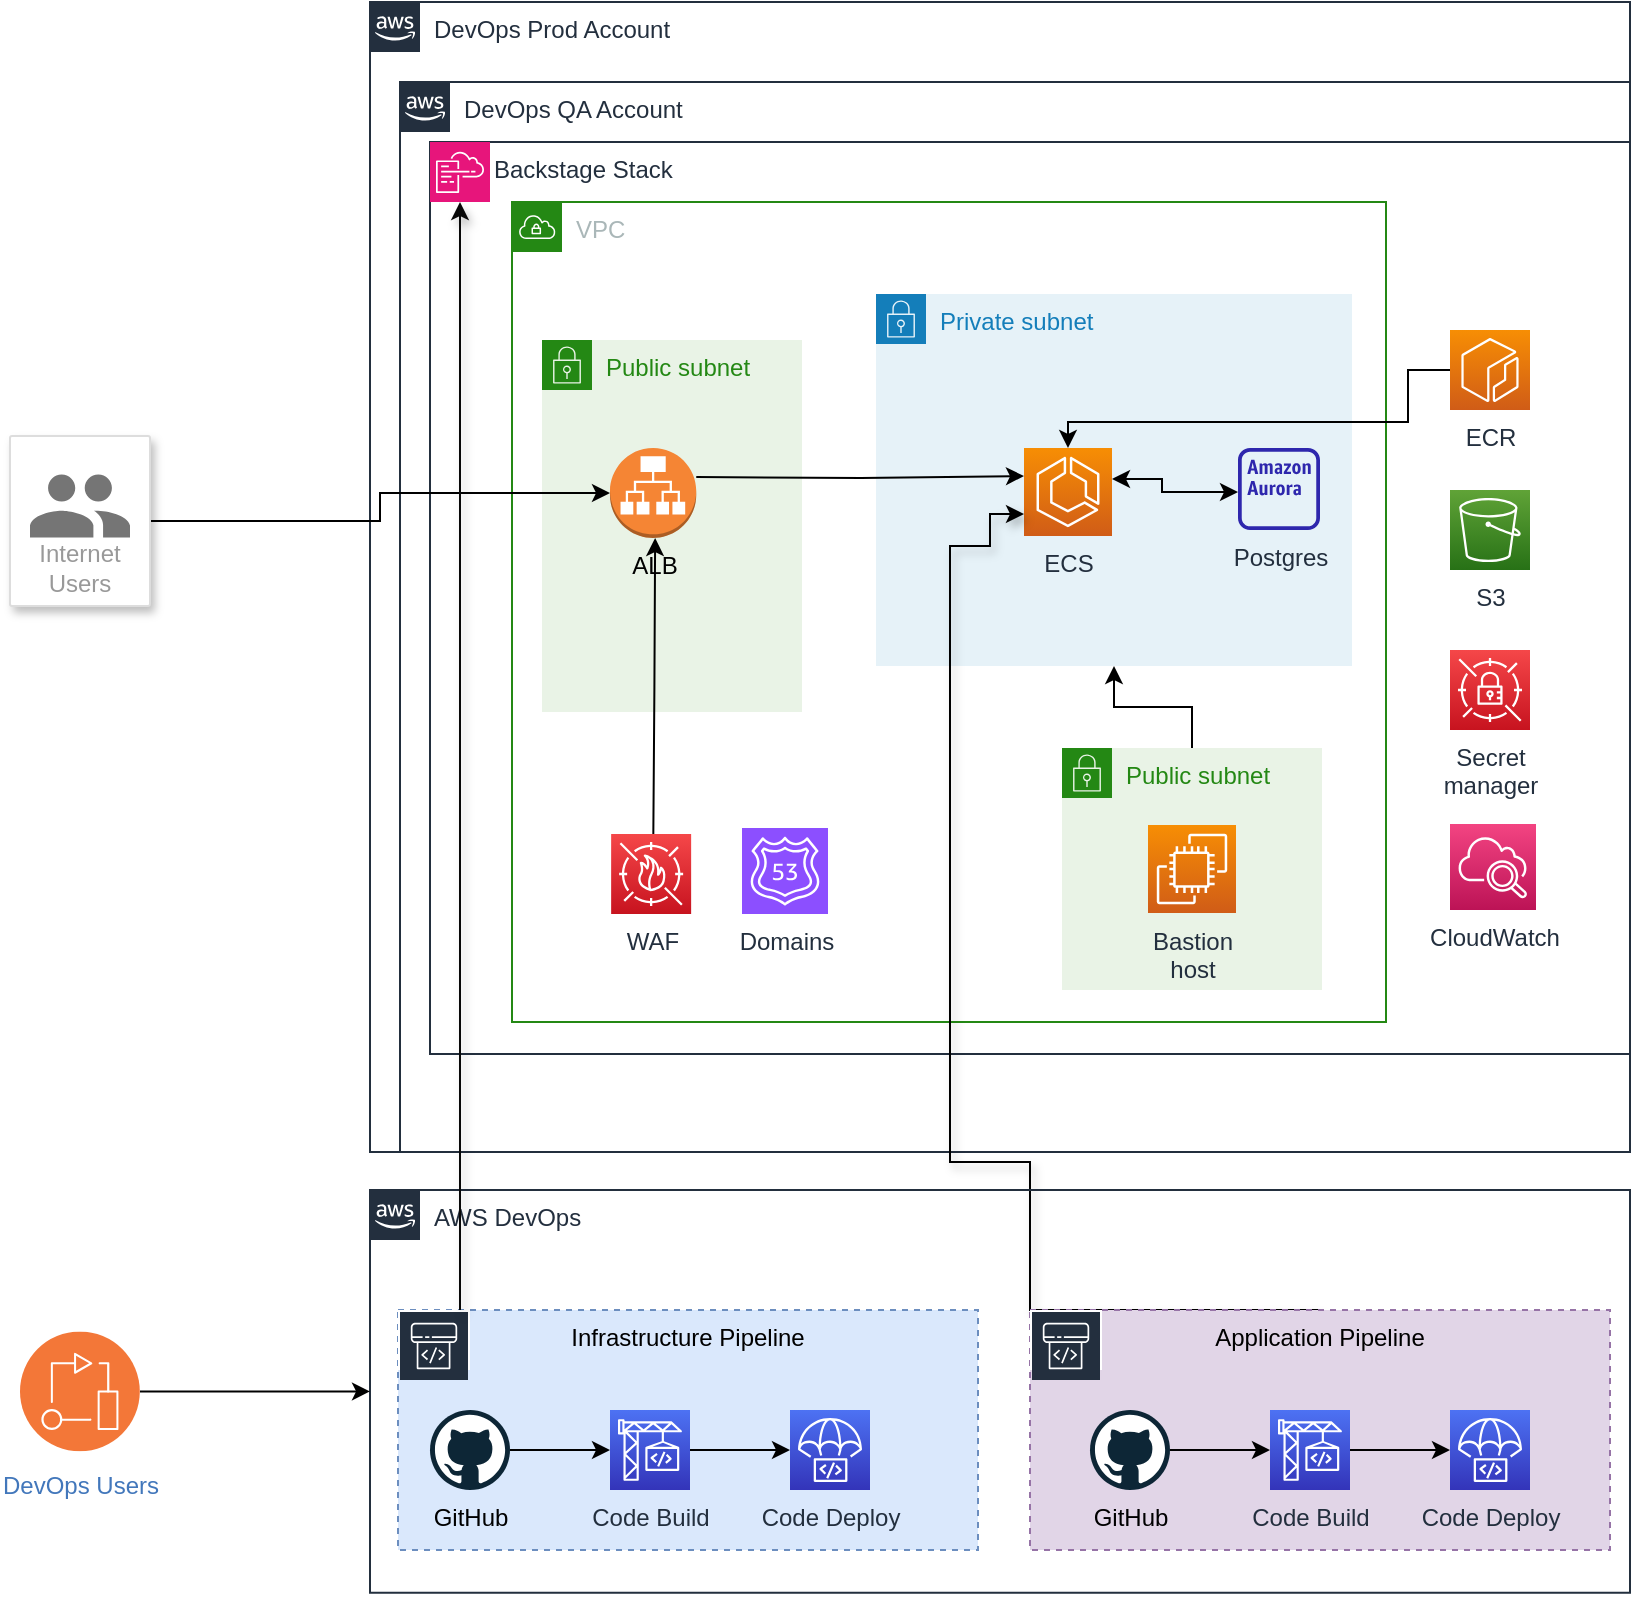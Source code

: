 <mxfile version="22.1.2" type="device">
  <diagram id="LKoKGMHOPzpljXQyV007" name="Page-1">
    <mxGraphModel dx="1230" dy="862" grid="1" gridSize="10" guides="1" tooltips="1" connect="1" arrows="1" fold="1" page="1" pageScale="1" pageWidth="1169" pageHeight="827" math="0" shadow="0">
      <root>
        <mxCell id="0" />
        <mxCell id="1" parent="0" />
        <mxCell id="KK83weV3QhbgrxJbylBw-4" value="DevOps Prod Account" style="points=[[0,0],[0.25,0],[0.5,0],[0.75,0],[1,0],[1,0.25],[1,0.5],[1,0.75],[1,1],[0.75,1],[0.5,1],[0.25,1],[0,1],[0,0.75],[0,0.5],[0,0.25]];outlineConnect=0;gradientColor=none;html=1;whiteSpace=wrap;fontSize=12;fontStyle=0;container=1;pointerEvents=0;collapsible=0;recursiveResize=0;shape=mxgraph.aws4.group;grIcon=mxgraph.aws4.group_aws_cloud_alt;strokeColor=#232F3E;fillColor=none;verticalAlign=top;align=left;spacingLeft=30;fontColor=#232F3E;dashed=0;" parent="1" vertex="1">
          <mxGeometry x="270" y="90" width="630" height="575" as="geometry" />
        </mxCell>
        <mxCell id="KK83weV3QhbgrxJbylBw-6" value="DevOps QA Account" style="points=[[0,0],[0.25,0],[0.5,0],[0.75,0],[1,0],[1,0.25],[1,0.5],[1,0.75],[1,1],[0.75,1],[0.5,1],[0.25,1],[0,1],[0,0.75],[0,0.5],[0,0.25]];outlineConnect=0;gradientColor=none;html=1;whiteSpace=wrap;fontSize=12;fontStyle=0;container=1;pointerEvents=0;collapsible=0;recursiveResize=0;shape=mxgraph.aws4.group;grIcon=mxgraph.aws4.group_aws_cloud_alt;strokeColor=#232F3E;fillColor=none;verticalAlign=top;align=left;spacingLeft=30;fontColor=#232F3E;dashed=0;" parent="KK83weV3QhbgrxJbylBw-4" vertex="1">
          <mxGeometry x="15" y="40" width="615" height="535" as="geometry" />
        </mxCell>
        <mxCell id="KK83weV3QhbgrxJbylBw-8" value="Backstage Stack" style="points=[[0,0],[0.25,0],[0.5,0],[0.75,0],[1,0],[1,0.25],[1,0.5],[1,0.75],[1,1],[0.75,1],[0.5,1],[0.25,1],[0,1],[0,0.75],[0,0.5],[0,0.25]];outlineConnect=0;gradientColor=none;html=1;whiteSpace=wrap;fontSize=12;fontStyle=0;container=0;pointerEvents=0;collapsible=0;recursiveResize=0;shape=mxgraph.aws4.group;grIcon=mxgraph.aws4.group_aws_cloud_alt;strokeColor=#232F3E;fillColor=none;verticalAlign=top;align=left;spacingLeft=30;fontColor=#232F3E;dashed=0;" parent="KK83weV3QhbgrxJbylBw-6" vertex="1">
          <mxGeometry x="15" y="30" width="600" height="456" as="geometry" />
        </mxCell>
        <mxCell id="KK83weV3QhbgrxJbylBw-16" value="VPC" style="points=[[0,0],[0.25,0],[0.5,0],[0.75,0],[1,0],[1,0.25],[1,0.5],[1,0.75],[1,1],[0.75,1],[0.5,1],[0.25,1],[0,1],[0,0.75],[0,0.5],[0,0.25]];outlineConnect=0;gradientColor=none;html=1;whiteSpace=wrap;fontSize=12;fontStyle=0;container=1;pointerEvents=0;collapsible=0;recursiveResize=0;shape=mxgraph.aws4.group;grIcon=mxgraph.aws4.group_vpc;strokeColor=#248814;fillColor=none;verticalAlign=top;align=left;spacingLeft=30;fontColor=#AAB7B8;dashed=0;" parent="KK83weV3QhbgrxJbylBw-6" vertex="1">
          <mxGeometry x="56" y="60" width="437" height="410" as="geometry" />
        </mxCell>
        <mxCell id="KK83weV3QhbgrxJbylBw-17" value="Public subnet" style="points=[[0,0],[0.25,0],[0.5,0],[0.75,0],[1,0],[1,0.25],[1,0.5],[1,0.75],[1,1],[0.75,1],[0.5,1],[0.25,1],[0,1],[0,0.75],[0,0.5],[0,0.25]];outlineConnect=0;gradientColor=none;html=1;whiteSpace=wrap;fontSize=12;fontStyle=0;container=1;pointerEvents=0;collapsible=0;recursiveResize=0;shape=mxgraph.aws4.group;grIcon=mxgraph.aws4.group_security_group;grStroke=0;strokeColor=#248814;fillColor=#E9F3E6;verticalAlign=top;align=left;spacingLeft=30;fontColor=#248814;dashed=0;" parent="KK83weV3QhbgrxJbylBw-16" vertex="1">
          <mxGeometry x="15" y="69" width="130" height="186" as="geometry" />
        </mxCell>
        <mxCell id="KK83weV3QhbgrxJbylBw-18" value="ALB" style="outlineConnect=0;dashed=0;verticalLabelPosition=bottom;verticalAlign=top;align=center;html=1;shape=mxgraph.aws3.application_load_balancer;fillColor=#F58534;gradientColor=none;" parent="KK83weV3QhbgrxJbylBw-17" vertex="1">
          <mxGeometry x="34.0" y="54" width="43.13" height="45" as="geometry" />
        </mxCell>
        <mxCell id="am-Cc4iMkw28HeXZBaJ4-2" style="edgeStyle=orthogonalEdgeStyle;rounded=0;orthogonalLoop=1;jettySize=auto;html=1;entryX=0.5;entryY=1;entryDx=0;entryDy=0;entryPerimeter=0;" parent="KK83weV3QhbgrxJbylBw-16" edge="1">
          <mxGeometry relative="1" as="geometry">
            <mxPoint x="71.565" y="168" as="targetPoint" />
            <mxPoint x="70.667" y="316" as="sourcePoint" />
          </mxGeometry>
        </mxCell>
        <mxCell id="am-Cc4iMkw28HeXZBaJ4-1" value="WAF" style="sketch=0;points=[[0,0,0],[0.25,0,0],[0.5,0,0],[0.75,0,0],[1,0,0],[0,1,0],[0.25,1,0],[0.5,1,0],[0.75,1,0],[1,1,0],[0,0.25,0],[0,0.5,0],[0,0.75,0],[1,0.25,0],[1,0.5,0],[1,0.75,0]];outlineConnect=0;fontColor=#232F3E;gradientColor=#F54749;gradientDirection=north;fillColor=#C7131F;strokeColor=#ffffff;dashed=0;verticalLabelPosition=bottom;verticalAlign=top;align=center;html=1;fontSize=12;fontStyle=0;aspect=fixed;shape=mxgraph.aws4.resourceIcon;resIcon=mxgraph.aws4.waf;" parent="KK83weV3QhbgrxJbylBw-16" vertex="1">
          <mxGeometry x="49.57" y="316" width="40" height="40" as="geometry" />
        </mxCell>
        <mxCell id="XNq8hwLV-amDG53qHbzE-5" value="Domains" style="sketch=0;points=[[0,0,0],[0.25,0,0],[0.5,0,0],[0.75,0,0],[1,0,0],[0,1,0],[0.25,1,0],[0.5,1,0],[0.75,1,0],[1,1,0],[0,0.25,0],[0,0.5,0],[0,0.75,0],[1,0.25,0],[1,0.5,0],[1,0.75,0]];outlineConnect=0;fontColor=#232F3E;fillColor=#8C4FFF;strokeColor=#ffffff;dashed=0;verticalLabelPosition=bottom;verticalAlign=top;align=center;html=1;fontSize=12;fontStyle=0;aspect=fixed;shape=mxgraph.aws4.resourceIcon;resIcon=mxgraph.aws4.route_53;" parent="KK83weV3QhbgrxJbylBw-16" vertex="1">
          <mxGeometry x="115" y="313" width="43" height="43" as="geometry" />
        </mxCell>
        <mxCell id="am-Cc4iMkw28HeXZBaJ4-44" style="edgeStyle=orthogonalEdgeStyle;rounded=0;orthogonalLoop=1;jettySize=auto;html=1;" parent="KK83weV3QhbgrxJbylBw-16" source="am-Cc4iMkw28HeXZBaJ4-40" target="am-Cc4iMkw28HeXZBaJ4-3" edge="1">
          <mxGeometry relative="1" as="geometry" />
        </mxCell>
        <mxCell id="am-Cc4iMkw28HeXZBaJ4-40" value="Public subnet" style="points=[[0,0],[0.25,0],[0.5,0],[0.75,0],[1,0],[1,0.25],[1,0.5],[1,0.75],[1,1],[0.75,1],[0.5,1],[0.25,1],[0,1],[0,0.75],[0,0.5],[0,0.25]];outlineConnect=0;gradientColor=none;html=1;whiteSpace=wrap;fontSize=12;fontStyle=0;container=1;pointerEvents=0;collapsible=0;recursiveResize=0;shape=mxgraph.aws4.group;grIcon=mxgraph.aws4.group_security_group;grStroke=0;strokeColor=#248814;fillColor=#E9F3E6;verticalAlign=top;align=left;spacingLeft=30;fontColor=#248814;dashed=0;" parent="KK83weV3QhbgrxJbylBw-16" vertex="1">
          <mxGeometry x="275" y="273" width="130" height="121" as="geometry" />
        </mxCell>
        <mxCell id="am-Cc4iMkw28HeXZBaJ4-36" value="Bastion&lt;br&gt;host" style="sketch=0;points=[[0,0,0],[0.25,0,0],[0.5,0,0],[0.75,0,0],[1,0,0],[0,1,0],[0.25,1,0],[0.5,1,0],[0.75,1,0],[1,1,0],[0,0.25,0],[0,0.5,0],[0,0.75,0],[1,0.25,0],[1,0.5,0],[1,0.75,0]];outlineConnect=0;fontColor=#232F3E;gradientColor=#F78E04;gradientDirection=north;fillColor=#D05C17;strokeColor=#ffffff;dashed=0;verticalLabelPosition=bottom;verticalAlign=top;align=center;html=1;fontSize=12;fontStyle=0;aspect=fixed;shape=mxgraph.aws4.resourceIcon;resIcon=mxgraph.aws4.ec2;" parent="am-Cc4iMkw28HeXZBaJ4-40" vertex="1">
          <mxGeometry x="43" y="38.5" width="44" height="44" as="geometry" />
        </mxCell>
        <mxCell id="am-Cc4iMkw28HeXZBaJ4-3" value="Private subnet" style="points=[[0,0],[0.25,0],[0.5,0],[0.75,0],[1,0],[1,0.25],[1,0.5],[1,0.75],[1,1],[0.75,1],[0.5,1],[0.25,1],[0,1],[0,0.75],[0,0.5],[0,0.25]];outlineConnect=0;gradientColor=none;html=1;whiteSpace=wrap;fontSize=12;fontStyle=0;container=1;pointerEvents=0;collapsible=0;recursiveResize=0;shape=mxgraph.aws4.group;grIcon=mxgraph.aws4.group_security_group;grStroke=0;strokeColor=#147EBA;fillColor=#E6F2F8;verticalAlign=top;align=left;spacingLeft=30;fontColor=#147EBA;dashed=0;" parent="KK83weV3QhbgrxJbylBw-16" vertex="1">
          <mxGeometry x="182" y="46" width="238" height="186" as="geometry" />
        </mxCell>
        <mxCell id="KK83weV3QhbgrxJbylBw-14" value="ECS" style="sketch=0;points=[[0,0,0],[0.25,0,0],[0.5,0,0],[0.75,0,0],[1,0,0],[0,1,0],[0.25,1,0],[0.5,1,0],[0.75,1,0],[1,1,0],[0,0.25,0],[0,0.5,0],[0,0.75,0],[1,0.25,0],[1,0.5,0],[1,0.75,0]];outlineConnect=0;fontColor=#232F3E;gradientColor=#F78E04;gradientDirection=north;fillColor=#D05C17;strokeColor=#ffffff;dashed=0;verticalLabelPosition=bottom;verticalAlign=top;align=center;html=1;fontSize=12;fontStyle=0;aspect=fixed;shape=mxgraph.aws4.resourceIcon;resIcon=mxgraph.aws4.ecs;" parent="am-Cc4iMkw28HeXZBaJ4-3" vertex="1">
          <mxGeometry x="74" y="77" width="44" height="44" as="geometry" />
        </mxCell>
        <mxCell id="KK83weV3QhbgrxJbylBw-15" value="Postgres" style="sketch=0;outlineConnect=0;fontColor=#232F3E;gradientColor=none;fillColor=#2E27AD;strokeColor=none;dashed=0;verticalLabelPosition=bottom;verticalAlign=top;align=center;html=1;fontSize=12;fontStyle=0;aspect=fixed;pointerEvents=1;shape=mxgraph.aws4.aurora_instance_alt;" parent="am-Cc4iMkw28HeXZBaJ4-3" vertex="1">
          <mxGeometry x="181" y="77" width="41" height="41" as="geometry" />
        </mxCell>
        <mxCell id="KK83weV3QhbgrxJbylBw-25" style="edgeStyle=orthogonalEdgeStyle;rounded=0;orthogonalLoop=1;jettySize=auto;html=1;startArrow=classic;startFill=1;" parent="am-Cc4iMkw28HeXZBaJ4-3" edge="1">
          <mxGeometry relative="1" as="geometry">
            <Array as="points">
              <mxPoint x="143" y="93" />
              <mxPoint x="143" y="99" />
            </Array>
            <mxPoint x="118" y="92.489" as="sourcePoint" />
            <mxPoint x="181.001" y="99" as="targetPoint" />
          </mxGeometry>
        </mxCell>
        <mxCell id="KK83weV3QhbgrxJbylBw-23" style="edgeStyle=orthogonalEdgeStyle;rounded=0;orthogonalLoop=1;jettySize=auto;html=1;" parent="KK83weV3QhbgrxJbylBw-16" edge="1">
          <mxGeometry relative="1" as="geometry">
            <mxPoint x="92.13" y="137.507" as="sourcePoint" />
            <mxPoint x="256" y="137.014" as="targetPoint" />
            <Array as="points" />
          </mxGeometry>
        </mxCell>
        <mxCell id="KK83weV3QhbgrxJbylBw-31" style="edgeStyle=orthogonalEdgeStyle;rounded=0;orthogonalLoop=1;jettySize=auto;html=1;exitX=0;exitY=0.5;exitDx=0;exitDy=0;exitPerimeter=0;startArrow=none;startFill=0;entryX=0.5;entryY=0;entryDx=0;entryDy=0;entryPerimeter=0;" parent="KK83weV3QhbgrxJbylBw-6" edge="1" target="KK83weV3QhbgrxJbylBw-14">
          <mxGeometry relative="1" as="geometry">
            <mxPoint x="326" y="200" as="targetPoint" />
            <Array as="points">
              <mxPoint x="504" y="144" />
              <mxPoint x="504" y="170" />
              <mxPoint x="334" y="170" />
            </Array>
            <mxPoint x="534" y="144" as="sourcePoint" />
          </mxGeometry>
        </mxCell>
        <mxCell id="KK83weV3QhbgrxJbylBw-27" value="ECR" style="sketch=0;points=[[0,0,0],[0.25,0,0],[0.5,0,0],[0.75,0,0],[1,0,0],[0,1,0],[0.25,1,0],[0.5,1,0],[0.75,1,0],[1,1,0],[0,0.25,0],[0,0.5,0],[0,0.75,0],[1,0.25,0],[1,0.5,0],[1,0.75,0]];outlineConnect=0;fontColor=#232F3E;gradientColor=#F78E04;gradientDirection=north;fillColor=#D05C17;strokeColor=#ffffff;dashed=0;verticalLabelPosition=bottom;verticalAlign=top;align=center;html=1;fontSize=12;fontStyle=0;aspect=fixed;shape=mxgraph.aws4.resourceIcon;resIcon=mxgraph.aws4.ecr;" parent="KK83weV3QhbgrxJbylBw-6" vertex="1">
          <mxGeometry x="525" y="124" width="40" height="40" as="geometry" />
        </mxCell>
        <mxCell id="KK83weV3QhbgrxJbylBw-28" value="S3" style="sketch=0;points=[[0,0,0],[0.25,0,0],[0.5,0,0],[0.75,0,0],[1,0,0],[0,1,0],[0.25,1,0],[0.5,1,0],[0.75,1,0],[1,1,0],[0,0.25,0],[0,0.5,0],[0,0.75,0],[1,0.25,0],[1,0.5,0],[1,0.75,0]];outlineConnect=0;fontColor=#232F3E;gradientColor=#60A337;gradientDirection=north;fillColor=#277116;strokeColor=#ffffff;dashed=0;verticalLabelPosition=bottom;verticalAlign=top;align=center;html=1;fontSize=12;fontStyle=0;aspect=fixed;shape=mxgraph.aws4.resourceIcon;resIcon=mxgraph.aws4.s3;" parent="KK83weV3QhbgrxJbylBw-6" vertex="1">
          <mxGeometry x="525" y="204" width="40" height="40" as="geometry" />
        </mxCell>
        <mxCell id="KK83weV3QhbgrxJbylBw-29" value="Secret &lt;br&gt;manager" style="sketch=0;points=[[0,0,0],[0.25,0,0],[0.5,0,0],[0.75,0,0],[1,0,0],[0,1,0],[0.25,1,0],[0.5,1,0],[0.75,1,0],[1,1,0],[0,0.25,0],[0,0.5,0],[0,0.75,0],[1,0.25,0],[1,0.5,0],[1,0.75,0]];outlineConnect=0;fontColor=#232F3E;gradientColor=#F54749;gradientDirection=north;fillColor=#C7131F;strokeColor=#ffffff;dashed=0;verticalLabelPosition=bottom;verticalAlign=top;align=center;html=1;fontSize=12;fontStyle=0;aspect=fixed;shape=mxgraph.aws4.resourceIcon;resIcon=mxgraph.aws4.secrets_manager;" parent="KK83weV3QhbgrxJbylBw-6" vertex="1">
          <mxGeometry x="525" y="284" width="40" height="40" as="geometry" />
        </mxCell>
        <mxCell id="KK83weV3QhbgrxJbylBw-30" value="CloudWatch" style="sketch=0;points=[[0,0,0],[0.25,0,0],[0.5,0,0],[0.75,0,0],[1,0,0],[0,1,0],[0.25,1,0],[0.5,1,0],[0.75,1,0],[1,1,0],[0,0.25,0],[0,0.5,0],[0,0.75,0],[1,0.25,0],[1,0.5,0],[1,0.75,0]];points=[[0,0,0],[0.25,0,0],[0.5,0,0],[0.75,0,0],[1,0,0],[0,1,0],[0.25,1,0],[0.5,1,0],[0.75,1,0],[1,1,0],[0,0.25,0],[0,0.5,0],[0,0.75,0],[1,0.25,0],[1,0.5,0],[1,0.75,0]];outlineConnect=0;fontColor=#232F3E;gradientColor=#F34482;gradientDirection=north;fillColor=#BC1356;strokeColor=#ffffff;dashed=0;verticalLabelPosition=bottom;verticalAlign=top;align=center;html=1;fontSize=12;fontStyle=0;aspect=fixed;shape=mxgraph.aws4.resourceIcon;resIcon=mxgraph.aws4.cloudwatch_2;" parent="KK83weV3QhbgrxJbylBw-6" vertex="1">
          <mxGeometry x="525" y="371" width="43" height="43" as="geometry" />
        </mxCell>
        <mxCell id="XNq8hwLV-amDG53qHbzE-13" value="" style="sketch=0;points=[[0,0,0],[0.25,0,0],[0.5,0,0],[0.75,0,0],[1,0,0],[0,1,0],[0.25,1,0],[0.5,1,0],[0.75,1,0],[1,1,0],[0,0.25,0],[0,0.5,0],[0,0.75,0],[1,0.25,0],[1,0.5,0],[1,0.75,0]];points=[[0,0,0],[0.25,0,0],[0.5,0,0],[0.75,0,0],[1,0,0],[0,1,0],[0.25,1,0],[0.5,1,0],[0.75,1,0],[1,1,0],[0,0.25,0],[0,0.5,0],[0,0.75,0],[1,0.25,0],[1,0.5,0],[1,0.75,0]];outlineConnect=0;fontColor=#232F3E;fillColor=#E7157B;strokeColor=#ffffff;dashed=0;verticalLabelPosition=bottom;verticalAlign=top;align=center;html=1;fontSize=12;fontStyle=0;aspect=fixed;shape=mxgraph.aws4.resourceIcon;resIcon=mxgraph.aws4.cloudformation;" parent="KK83weV3QhbgrxJbylBw-6" vertex="1">
          <mxGeometry x="15" y="30" width="30" height="30" as="geometry" />
        </mxCell>
        <mxCell id="KK83weV3QhbgrxJbylBw-37" style="edgeStyle=orthogonalEdgeStyle;rounded=0;orthogonalLoop=1;jettySize=auto;html=1;startArrow=none;startFill=0;exitX=1;exitY=0.5;exitDx=0;exitDy=0;" parent="1" source="XNq8hwLV-amDG53qHbzE-6" target="KK83weV3QhbgrxJbylBw-18" edge="1">
          <mxGeometry relative="1" as="geometry" />
        </mxCell>
        <mxCell id="KK83weV3QhbgrxJbylBw-94" style="edgeStyle=orthogonalEdgeStyle;rounded=0;orthogonalLoop=1;jettySize=auto;html=1;exitX=0.5;exitY=0;exitDx=0;exitDy=0;startArrow=none;startFill=0;strokeColor=#000000;strokeWidth=1;shadow=1;entryX=0;entryY=0.75;entryDx=0;entryDy=0;entryPerimeter=0;" parent="1" source="XNq8hwLV-amDG53qHbzE-17" target="KK83weV3QhbgrxJbylBw-14" edge="1">
          <mxGeometry relative="1" as="geometry">
            <Array as="points">
              <mxPoint x="600" y="744" />
              <mxPoint x="600" y="670" />
              <mxPoint x="560" y="670" />
              <mxPoint x="560" y="362" />
              <mxPoint x="580" y="362" />
              <mxPoint x="580" y="346" />
            </Array>
            <mxPoint x="639.5" y="763" as="sourcePoint" />
            <mxPoint x="600" y="370" as="targetPoint" />
          </mxGeometry>
        </mxCell>
        <mxCell id="XNq8hwLV-amDG53qHbzE-6" value="Internet Users" style="strokeColor=#dddddd;shadow=1;strokeWidth=1;rounded=1;absoluteArcSize=1;arcSize=2;labelPosition=center;verticalLabelPosition=middle;align=center;verticalAlign=bottom;spacingLeft=0;fontColor=#999999;fontSize=12;whiteSpace=wrap;spacingBottom=2;html=1;" parent="1" vertex="1">
          <mxGeometry x="90" y="307" width="70" height="85" as="geometry" />
        </mxCell>
        <mxCell id="XNq8hwLV-amDG53qHbzE-7" value="" style="sketch=0;dashed=0;connectable=0;html=1;fillColor=#757575;strokeColor=none;shape=mxgraph.gcp2.users;part=1;" parent="XNq8hwLV-amDG53qHbzE-6" vertex="1">
          <mxGeometry x="0.5" width="50" height="31.5" relative="1" as="geometry">
            <mxPoint x="-25" y="19.25" as="offset" />
          </mxGeometry>
        </mxCell>
        <mxCell id="XNq8hwLV-amDG53qHbzE-15" value="AWS DevOps" style="points=[[0,0],[0.25,0],[0.5,0],[0.75,0],[1,0],[1,0.25],[1,0.5],[1,0.75],[1,1],[0.75,1],[0.5,1],[0.25,1],[0,1],[0,0.75],[0,0.5],[0,0.25]];outlineConnect=0;gradientColor=none;html=1;whiteSpace=wrap;fontSize=12;fontStyle=0;container=1;pointerEvents=0;collapsible=0;recursiveResize=0;shape=mxgraph.aws4.group;grIcon=mxgraph.aws4.group_aws_cloud_alt;strokeColor=#232F3E;fillColor=none;verticalAlign=top;align=left;spacingLeft=30;fontColor=#232F3E;dashed=0;" parent="1" vertex="1">
          <mxGeometry x="270" y="684" width="630" height="201.4" as="geometry" />
        </mxCell>
        <mxCell id="XNq8hwLV-amDG53qHbzE-16" value="Infrastructure Pipeline" style="fillColor=#dae8fc;strokeColor=#6c8ebf;dashed=1;verticalAlign=top;fontStyle=0;whiteSpace=wrap;html=1;" parent="XNq8hwLV-amDG53qHbzE-15" vertex="1">
          <mxGeometry x="14" y="60" width="290" height="120" as="geometry" />
        </mxCell>
        <mxCell id="XNq8hwLV-amDG53qHbzE-17" value="Application Pipeline" style="fillColor=#e1d5e7;strokeColor=#9673a6;dashed=1;verticalAlign=top;fontStyle=0;whiteSpace=wrap;html=1;" parent="XNq8hwLV-amDG53qHbzE-15" vertex="1">
          <mxGeometry x="330" y="60" width="290" height="120" as="geometry" />
        </mxCell>
        <mxCell id="XNq8hwLV-amDG53qHbzE-30" value="" style="sketch=0;outlineConnect=0;fontColor=#232F3E;gradientColor=none;strokeColor=#ffffff;fillColor=#232F3E;dashed=0;verticalLabelPosition=middle;verticalAlign=bottom;align=center;html=1;whiteSpace=wrap;fontSize=10;fontStyle=1;spacing=3;shape=mxgraph.aws4.productIcon;prIcon=mxgraph.aws4.codepipeline;" parent="XNq8hwLV-amDG53qHbzE-15" vertex="1">
          <mxGeometry x="14" y="60" width="36" height="30" as="geometry" />
        </mxCell>
        <mxCell id="XNq8hwLV-amDG53qHbzE-32" value="" style="sketch=0;outlineConnect=0;fontColor=#232F3E;gradientColor=none;strokeColor=#ffffff;fillColor=#232F3E;dashed=0;verticalLabelPosition=middle;verticalAlign=bottom;align=center;html=1;whiteSpace=wrap;fontSize=10;fontStyle=1;spacing=3;shape=mxgraph.aws4.productIcon;prIcon=mxgraph.aws4.codepipeline;" parent="XNq8hwLV-amDG53qHbzE-15" vertex="1">
          <mxGeometry x="330" y="60" width="36" height="30" as="geometry" />
        </mxCell>
        <mxCell id="nvxWpU7Ak5jCbN-eCji1-2" style="edgeStyle=orthogonalEdgeStyle;rounded=0;orthogonalLoop=1;jettySize=auto;html=1;" parent="XNq8hwLV-amDG53qHbzE-15" source="XNq8hwLV-amDG53qHbzE-51" target="nvxWpU7Ak5jCbN-eCji1-1" edge="1">
          <mxGeometry relative="1" as="geometry" />
        </mxCell>
        <mxCell id="XNq8hwLV-amDG53qHbzE-51" value="Code Build" style="sketch=0;points=[[0,0,0],[0.25,0,0],[0.5,0,0],[0.75,0,0],[1,0,0],[0,1,0],[0.25,1,0],[0.5,1,0],[0.75,1,0],[1,1,0],[0,0.25,0],[0,0.5,0],[0,0.75,0],[1,0.25,0],[1,0.5,0],[1,0.75,0]];outlineConnect=0;fontColor=#232F3E;gradientColor=#4D72F3;gradientDirection=north;fillColor=#3334B9;strokeColor=#ffffff;dashed=0;verticalLabelPosition=bottom;verticalAlign=top;align=center;html=1;fontSize=12;fontStyle=0;aspect=fixed;shape=mxgraph.aws4.resourceIcon;resIcon=mxgraph.aws4.codebuild;" parent="XNq8hwLV-amDG53qHbzE-15" vertex="1">
          <mxGeometry x="120" y="110" width="40" height="40" as="geometry" />
        </mxCell>
        <mxCell id="XNq8hwLV-amDG53qHbzE-58" style="edgeStyle=orthogonalEdgeStyle;rounded=0;orthogonalLoop=1;jettySize=auto;html=1;" parent="XNq8hwLV-amDG53qHbzE-15" source="XNq8hwLV-amDG53qHbzE-56" target="XNq8hwLV-amDG53qHbzE-51" edge="1">
          <mxGeometry relative="1" as="geometry" />
        </mxCell>
        <mxCell id="XNq8hwLV-amDG53qHbzE-56" value="GitHub" style="dashed=0;outlineConnect=0;html=1;align=center;labelPosition=center;verticalLabelPosition=bottom;verticalAlign=top;shape=mxgraph.weblogos.github" parent="XNq8hwLV-amDG53qHbzE-15" vertex="1">
          <mxGeometry x="30" y="110" width="40" height="40" as="geometry" />
        </mxCell>
        <mxCell id="XNq8hwLV-amDG53qHbzE-59" style="edgeStyle=orthogonalEdgeStyle;rounded=0;orthogonalLoop=1;jettySize=auto;html=1;" parent="XNq8hwLV-amDG53qHbzE-15" edge="1">
          <mxGeometry relative="1" as="geometry">
            <mxPoint x="430" y="130" as="sourcePoint" />
          </mxGeometry>
        </mxCell>
        <mxCell id="nvxWpU7Ak5jCbN-eCji1-1" value="Code Deploy" style="sketch=0;points=[[0,0,0],[0.25,0,0],[0.5,0,0],[0.75,0,0],[1,0,0],[0,1,0],[0.25,1,0],[0.5,1,0],[0.75,1,0],[1,1,0],[0,0.25,0],[0,0.5,0],[0,0.75,0],[1,0.25,0],[1,0.5,0],[1,0.75,0]];outlineConnect=0;fontColor=#232F3E;gradientColor=#4D72F3;gradientDirection=north;fillColor=#3334B9;strokeColor=#ffffff;dashed=0;verticalLabelPosition=bottom;verticalAlign=top;align=center;html=1;fontSize=12;fontStyle=0;aspect=fixed;shape=mxgraph.aws4.resourceIcon;resIcon=mxgraph.aws4.codedeploy;" parent="XNq8hwLV-amDG53qHbzE-15" vertex="1">
          <mxGeometry x="210" y="110" width="40" height="40" as="geometry" />
        </mxCell>
        <mxCell id="nvxWpU7Ak5jCbN-eCji1-7" style="edgeStyle=orthogonalEdgeStyle;rounded=0;orthogonalLoop=1;jettySize=auto;html=1;" parent="XNq8hwLV-amDG53qHbzE-15" source="nvxWpU7Ak5jCbN-eCji1-3" target="nvxWpU7Ak5jCbN-eCji1-5" edge="1">
          <mxGeometry relative="1" as="geometry" />
        </mxCell>
        <mxCell id="nvxWpU7Ak5jCbN-eCji1-3" value="Code Build" style="sketch=0;points=[[0,0,0],[0.25,0,0],[0.5,0,0],[0.75,0,0],[1,0,0],[0,1,0],[0.25,1,0],[0.5,1,0],[0.75,1,0],[1,1,0],[0,0.25,0],[0,0.5,0],[0,0.75,0],[1,0.25,0],[1,0.5,0],[1,0.75,0]];outlineConnect=0;fontColor=#232F3E;gradientColor=#4D72F3;gradientDirection=north;fillColor=#3334B9;strokeColor=#ffffff;dashed=0;verticalLabelPosition=bottom;verticalAlign=top;align=center;html=1;fontSize=12;fontStyle=0;aspect=fixed;shape=mxgraph.aws4.resourceIcon;resIcon=mxgraph.aws4.codebuild;" parent="XNq8hwLV-amDG53qHbzE-15" vertex="1">
          <mxGeometry x="450" y="110" width="40" height="40" as="geometry" />
        </mxCell>
        <mxCell id="nvxWpU7Ak5jCbN-eCji1-6" style="edgeStyle=orthogonalEdgeStyle;rounded=0;orthogonalLoop=1;jettySize=auto;html=1;" parent="XNq8hwLV-amDG53qHbzE-15" source="nvxWpU7Ak5jCbN-eCji1-4" target="nvxWpU7Ak5jCbN-eCji1-3" edge="1">
          <mxGeometry relative="1" as="geometry" />
        </mxCell>
        <mxCell id="nvxWpU7Ak5jCbN-eCji1-4" value="GitHub" style="dashed=0;outlineConnect=0;html=1;align=center;labelPosition=center;verticalLabelPosition=bottom;verticalAlign=top;shape=mxgraph.weblogos.github" parent="XNq8hwLV-amDG53qHbzE-15" vertex="1">
          <mxGeometry x="360" y="110" width="40" height="40" as="geometry" />
        </mxCell>
        <mxCell id="nvxWpU7Ak5jCbN-eCji1-5" value="Code Deploy" style="sketch=0;points=[[0,0,0],[0.25,0,0],[0.5,0,0],[0.75,0,0],[1,0,0],[0,1,0],[0.25,1,0],[0.5,1,0],[0.75,1,0],[1,1,0],[0,0.25,0],[0,0.5,0],[0,0.75,0],[1,0.25,0],[1,0.5,0],[1,0.75,0]];outlineConnect=0;fontColor=#232F3E;gradientColor=#4D72F3;gradientDirection=north;fillColor=#3334B9;strokeColor=#ffffff;dashed=0;verticalLabelPosition=bottom;verticalAlign=top;align=center;html=1;fontSize=12;fontStyle=0;aspect=fixed;shape=mxgraph.aws4.resourceIcon;resIcon=mxgraph.aws4.codedeploy;" parent="XNq8hwLV-amDG53qHbzE-15" vertex="1">
          <mxGeometry x="540" y="110" width="40" height="40" as="geometry" />
        </mxCell>
        <mxCell id="XNq8hwLV-amDG53qHbzE-22" style="edgeStyle=orthogonalEdgeStyle;rounded=0;orthogonalLoop=1;jettySize=auto;html=1;strokeColor=#080808;strokeWidth=1;shadow=1;" parent="1" source="XNq8hwLV-amDG53qHbzE-16" target="XNq8hwLV-amDG53qHbzE-13" edge="1">
          <mxGeometry relative="1" as="geometry">
            <Array as="points">
              <mxPoint x="315" y="510" />
              <mxPoint x="315" y="510" />
            </Array>
          </mxGeometry>
        </mxCell>
        <mxCell id="XNq8hwLV-amDG53qHbzE-23" style="edgeStyle=orthogonalEdgeStyle;rounded=0;orthogonalLoop=1;jettySize=auto;html=1;exitX=0.5;exitY=1;exitDx=0;exitDy=0;" parent="1" source="XNq8hwLV-amDG53qHbzE-15" target="XNq8hwLV-amDG53qHbzE-15" edge="1">
          <mxGeometry relative="1" as="geometry" />
        </mxCell>
        <mxCell id="XNq8hwLV-amDG53qHbzE-62" style="edgeStyle=orthogonalEdgeStyle;rounded=0;orthogonalLoop=1;jettySize=auto;html=1;" parent="1" source="XNq8hwLV-amDG53qHbzE-61" target="XNq8hwLV-amDG53qHbzE-15" edge="1">
          <mxGeometry relative="1" as="geometry" />
        </mxCell>
        <mxCell id="XNq8hwLV-amDG53qHbzE-61" value="DevOps Users" style="image;aspect=fixed;perimeter=ellipsePerimeter;html=1;align=center;shadow=0;dashed=0;fontColor=#4277BB;labelBackgroundColor=default;fontSize=12;spacingTop=3;image=img/lib/ibm/devops/devops.svg;" parent="1" vertex="1">
          <mxGeometry x="95" y="754.7" width="60" height="60" as="geometry" />
        </mxCell>
      </root>
    </mxGraphModel>
  </diagram>
</mxfile>
